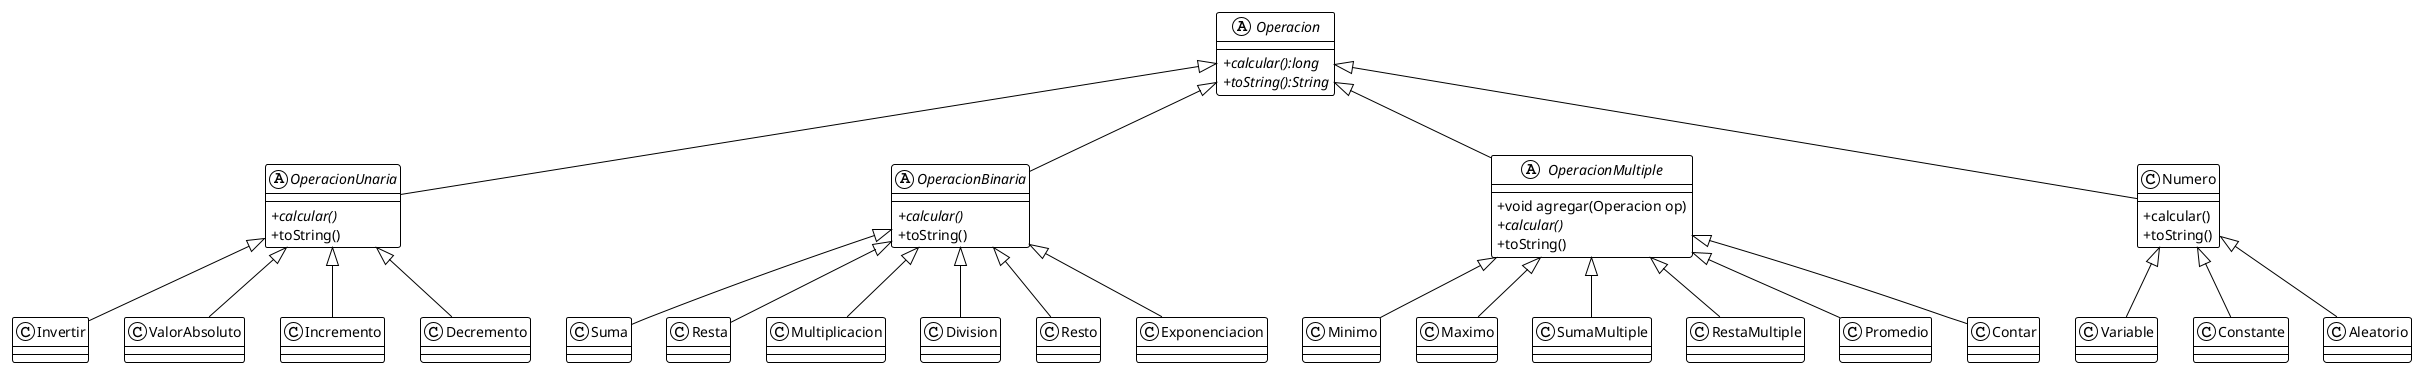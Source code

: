 @startuml
!theme plain
skinparam classAttributeIconSize 0

abstract class Operacion{
 {abstract} + calcular():long
 {abstract} +toString():String
}

abstract class OperacionUnaria{
 {abstract} +calcular()
 +toString()
}

abstract class OperacionBinaria{
 {abstract} +calcular()
 +toString()
}

abstract class OperacionMultiple{
 +void agregar(Operacion op)
 {abstract} +calcular()
 +toString()
}

class Numero{
 +calcular()
 +toString()
}

Operacion <|-- Numero
Numero <|-- Variable
Numero <|-- Constante
Numero <|-- Aleatorio

Operacion <|-- OperacionBinaria
OperacionBinaria <|-- Suma
OperacionBinaria <|-- Resta
OperacionBinaria <|-- Multiplicacion
OperacionBinaria <|-- Division
OperacionBinaria <|-- Resto
OperacionBinaria <|-- Exponenciacion

Operacion <|-- OperacionUnaria
OperacionUnaria <|-- Invertir
OperacionUnaria <|-- ValorAbsoluto
OperacionUnaria <|-- Incremento
OperacionUnaria <|-- Decremento

Operacion <|-- OperacionMultiple
OperacionMultiple <|-- Minimo
OperacionMultiple <|-- Maximo
OperacionMultiple <|-- SumaMultiple
OperacionMultiple <|-- RestaMultiple
OperacionMultiple <|-- Promedio
OperacionMultiple <|-- Contar
@enduml
